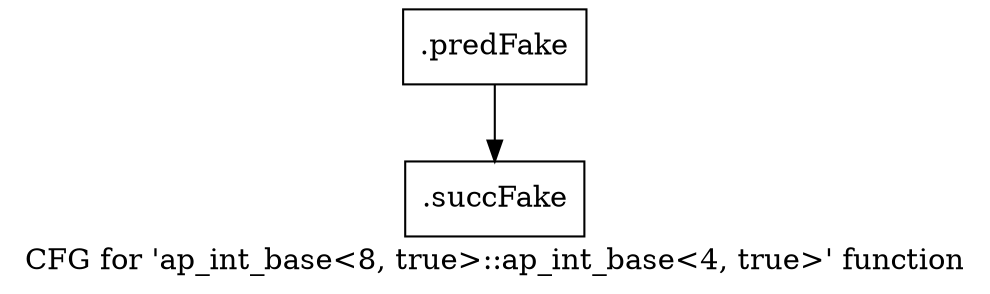 digraph "CFG for 'ap_int_base\<8, true\>::ap_int_base\<4, true\>' function" {
	label="CFG for 'ap_int_base\<8, true\>::ap_int_base\<4, true\>' function";

	Node0x469de90 [shape=record,filename="",linenumber="",label="{.predFake}"];
	Node0x469de90 -> Node0x47d6ab0[ callList="" memoryops="" filename="/media/miguel/NewVolume/Linux/Xilinx/Vitis_HLS/2020.2/include/ap_int_base.h" execusionnum="972"];
	Node0x47d6ab0 [shape=record,filename="/media/miguel/NewVolume/Linux/Xilinx/Vitis_HLS/2020.2/include/ap_int_base.h",linenumber="216",label="{.succFake}"];
}
